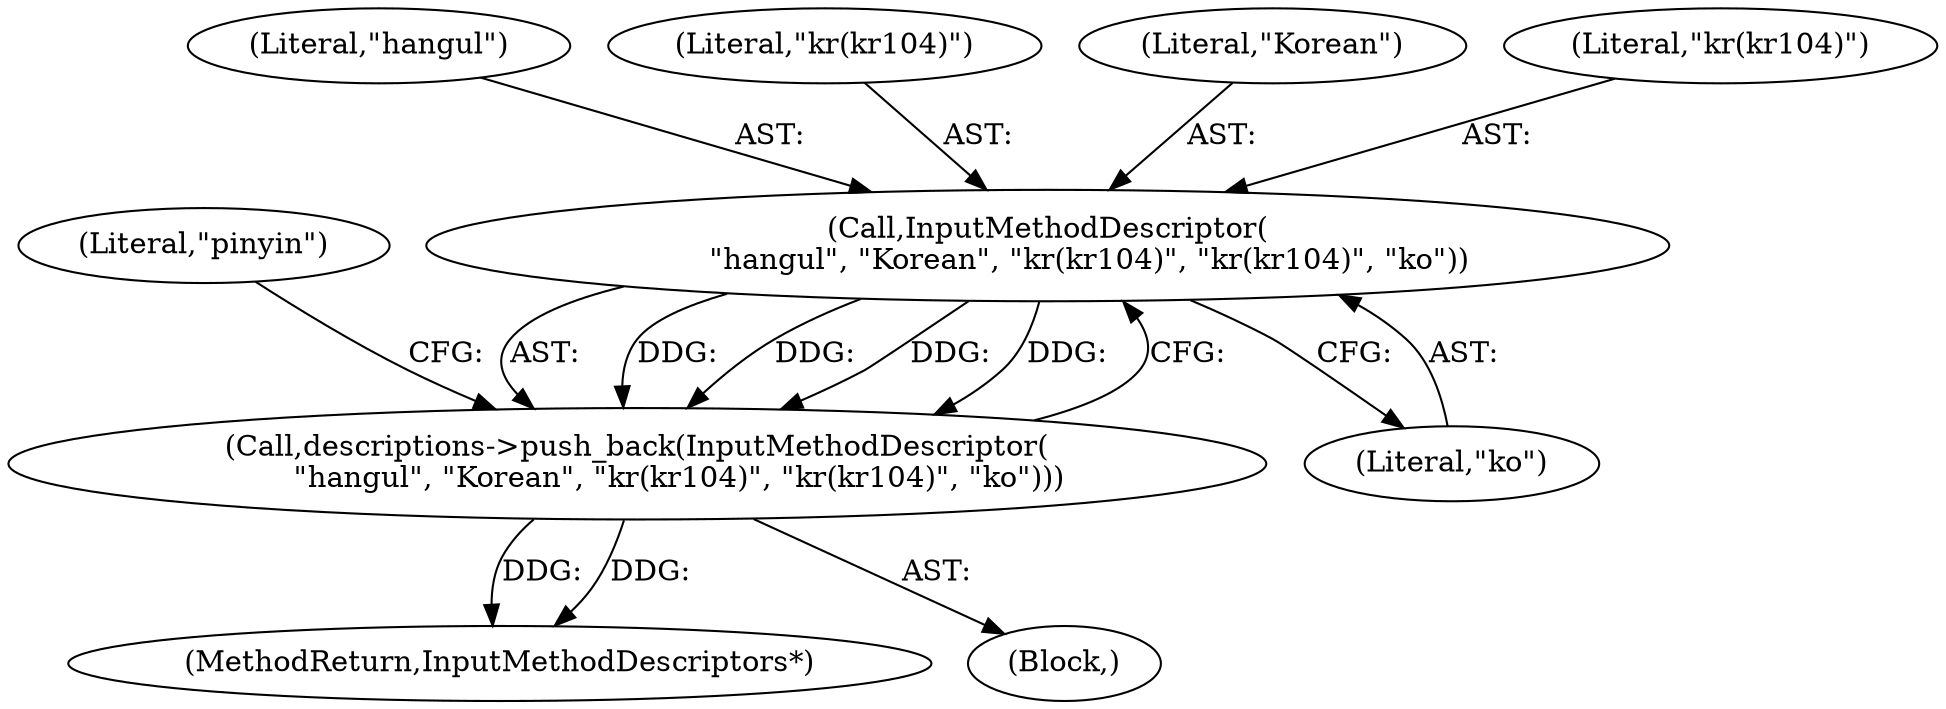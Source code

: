 digraph "1_Chrome_dc7b094a338c6c521f918f478e993f0f74bbea0d_12@del" {
"1000321" [label="(Call,InputMethodDescriptor(\n         \"hangul\", \"Korean\", \"kr(kr104)\", \"kr(kr104)\", \"ko\"))"];
"1000320" [label="(Call,descriptions->push_back(InputMethodDescriptor(\n         \"hangul\", \"Korean\", \"kr(kr104)\", \"kr(kr104)\", \"ko\")))"];
"1000322" [label="(Literal,\"hangul\")"];
"1000325" [label="(Literal,\"kr(kr104)\")"];
"1000581" [label="(MethodReturn,InputMethodDescriptors*)"];
"1000320" [label="(Call,descriptions->push_back(InputMethodDescriptor(\n         \"hangul\", \"Korean\", \"kr(kr104)\", \"kr(kr104)\", \"ko\")))"];
"1000323" [label="(Literal,\"Korean\")"];
"1000321" [label="(Call,InputMethodDescriptor(\n         \"hangul\", \"Korean\", \"kr(kr104)\", \"kr(kr104)\", \"ko\"))"];
"1000326" [label="(Literal,\"ko\")"];
"1000329" [label="(Literal,\"pinyin\")"];
"1000101" [label="(Block,)"];
"1000324" [label="(Literal,\"kr(kr104)\")"];
"1000321" -> "1000320"  [label="AST: "];
"1000321" -> "1000326"  [label="CFG: "];
"1000322" -> "1000321"  [label="AST: "];
"1000323" -> "1000321"  [label="AST: "];
"1000324" -> "1000321"  [label="AST: "];
"1000325" -> "1000321"  [label="AST: "];
"1000326" -> "1000321"  [label="AST: "];
"1000320" -> "1000321"  [label="CFG: "];
"1000321" -> "1000320"  [label="DDG: "];
"1000321" -> "1000320"  [label="DDG: "];
"1000321" -> "1000320"  [label="DDG: "];
"1000321" -> "1000320"  [label="DDG: "];
"1000320" -> "1000101"  [label="AST: "];
"1000329" -> "1000320"  [label="CFG: "];
"1000320" -> "1000581"  [label="DDG: "];
"1000320" -> "1000581"  [label="DDG: "];
}
